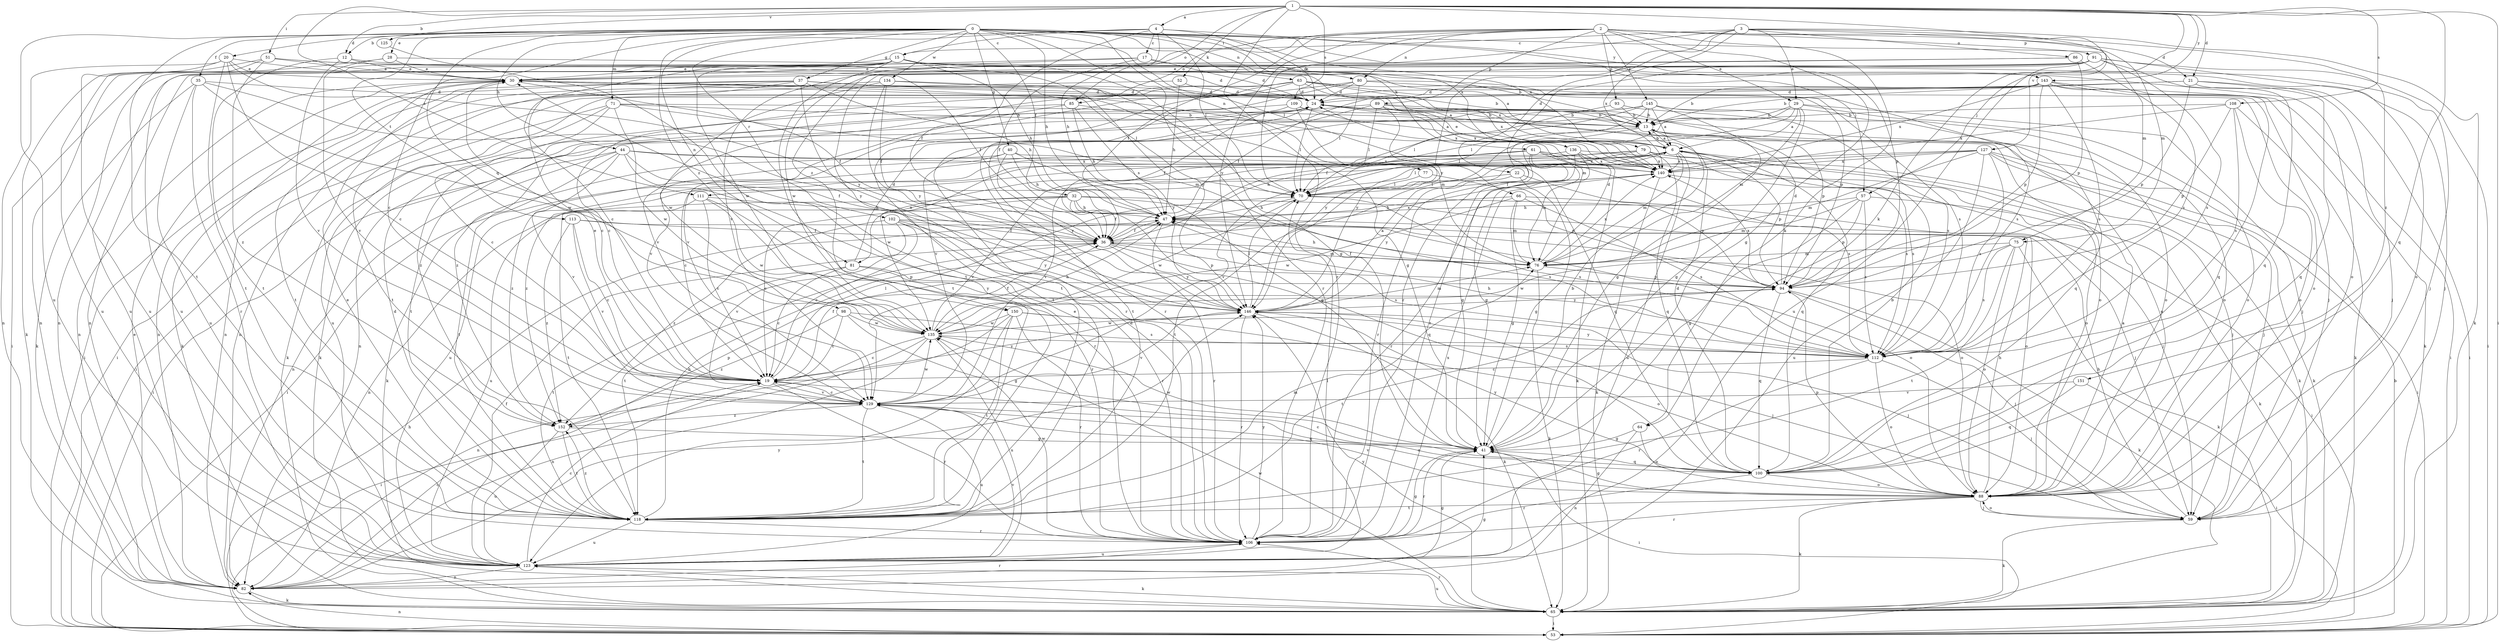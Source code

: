 strict digraph  {
0;
1;
2;
3;
4;
6;
12;
13;
15;
17;
19;
20;
21;
22;
24;
28;
29;
30;
32;
35;
36;
37;
40;
41;
44;
47;
51;
52;
53;
57;
59;
61;
63;
64;
65;
66;
70;
71;
75;
76;
77;
79;
80;
81;
82;
85;
86;
88;
89;
91;
93;
94;
98;
100;
102;
106;
108;
109;
111;
112;
113;
118;
123;
125;
127;
129;
134;
135;
136;
140;
143;
145;
146;
150;
151;
152;
0 -> 12  [label=b];
0 -> 20  [label=d];
0 -> 28  [label=e];
0 -> 32  [label=f];
0 -> 35  [label=f];
0 -> 37  [label=g];
0 -> 40  [label=g];
0 -> 44  [label=h];
0 -> 47  [label=h];
0 -> 57  [label=j];
0 -> 61  [label=k];
0 -> 63  [label=k];
0 -> 66  [label=l];
0 -> 71  [label=m];
0 -> 75  [label=m];
0 -> 77  [label=n];
0 -> 79  [label=n];
0 -> 80  [label=n];
0 -> 98  [label=q];
0 -> 102  [label=r];
0 -> 106  [label=r];
0 -> 113  [label=t];
0 -> 118  [label=t];
0 -> 123  [label=u];
0 -> 134  [label=w];
0 -> 136  [label=x];
0 -> 143  [label=y];
0 -> 150  [label=z];
1 -> 4  [label=a];
1 -> 12  [label=b];
1 -> 21  [label=d];
1 -> 51  [label=i];
1 -> 52  [label=i];
1 -> 53  [label=i];
1 -> 64  [label=k];
1 -> 85  [label=o];
1 -> 100  [label=q];
1 -> 106  [label=r];
1 -> 108  [label=s];
1 -> 109  [label=s];
1 -> 111  [label=s];
1 -> 125  [label=v];
1 -> 127  [label=v];
1 -> 143  [label=y];
2 -> 21  [label=d];
2 -> 29  [label=e];
2 -> 36  [label=f];
2 -> 41  [label=g];
2 -> 57  [label=j];
2 -> 64  [label=k];
2 -> 70  [label=l];
2 -> 80  [label=n];
2 -> 85  [label=o];
2 -> 89  [label=p];
2 -> 91  [label=p];
2 -> 93  [label=p];
2 -> 129  [label=v];
2 -> 145  [label=y];
2 -> 146  [label=y];
3 -> 15  [label=c];
3 -> 22  [label=d];
3 -> 29  [label=e];
3 -> 65  [label=k];
3 -> 75  [label=m];
3 -> 86  [label=o];
3 -> 140  [label=x];
3 -> 146  [label=y];
3 -> 150  [label=z];
3 -> 151  [label=z];
4 -> 15  [label=c];
4 -> 17  [label=c];
4 -> 19  [label=c];
4 -> 24  [label=d];
4 -> 36  [label=f];
4 -> 47  [label=h];
4 -> 70  [label=l];
4 -> 81  [label=n];
4 -> 94  [label=p];
6 -> 13  [label=b];
6 -> 65  [label=k];
6 -> 76  [label=m];
6 -> 81  [label=n];
6 -> 94  [label=p];
6 -> 100  [label=q];
6 -> 111  [label=s];
6 -> 118  [label=t];
6 -> 123  [label=u];
6 -> 129  [label=v];
6 -> 140  [label=x];
12 -> 30  [label=e];
12 -> 41  [label=g];
12 -> 118  [label=t];
12 -> 129  [label=v];
13 -> 6  [label=a];
13 -> 70  [label=l];
13 -> 88  [label=o];
13 -> 106  [label=r];
15 -> 13  [label=b];
15 -> 19  [label=c];
15 -> 30  [label=e];
15 -> 47  [label=h];
15 -> 53  [label=i];
15 -> 59  [label=j];
15 -> 82  [label=n];
15 -> 88  [label=o];
15 -> 118  [label=t];
15 -> 123  [label=u];
15 -> 135  [label=w];
15 -> 146  [label=y];
17 -> 24  [label=d];
17 -> 30  [label=e];
17 -> 36  [label=f];
17 -> 59  [label=j];
17 -> 123  [label=u];
19 -> 30  [label=e];
19 -> 36  [label=f];
19 -> 70  [label=l];
19 -> 106  [label=r];
19 -> 129  [label=v];
19 -> 146  [label=y];
20 -> 19  [label=c];
20 -> 30  [label=e];
20 -> 36  [label=f];
20 -> 82  [label=n];
20 -> 118  [label=t];
20 -> 123  [label=u];
20 -> 146  [label=y];
21 -> 13  [label=b];
21 -> 24  [label=d];
21 -> 53  [label=i];
21 -> 59  [label=j];
21 -> 94  [label=p];
21 -> 100  [label=q];
22 -> 41  [label=g];
22 -> 70  [label=l];
22 -> 94  [label=p];
22 -> 146  [label=y];
24 -> 13  [label=b];
24 -> 70  [label=l];
24 -> 88  [label=o];
24 -> 118  [label=t];
24 -> 140  [label=x];
28 -> 6  [label=a];
28 -> 30  [label=e];
28 -> 82  [label=n];
28 -> 129  [label=v];
29 -> 6  [label=a];
29 -> 13  [label=b];
29 -> 41  [label=g];
29 -> 59  [label=j];
29 -> 76  [label=m];
29 -> 88  [label=o];
29 -> 106  [label=r];
29 -> 146  [label=y];
30 -> 24  [label=d];
30 -> 36  [label=f];
30 -> 41  [label=g];
30 -> 65  [label=k];
30 -> 70  [label=l];
30 -> 82  [label=n];
30 -> 118  [label=t];
32 -> 19  [label=c];
32 -> 36  [label=f];
32 -> 47  [label=h];
32 -> 82  [label=n];
32 -> 88  [label=o];
32 -> 100  [label=q];
32 -> 112  [label=s];
32 -> 118  [label=t];
35 -> 24  [label=d];
35 -> 65  [label=k];
35 -> 106  [label=r];
35 -> 123  [label=u];
35 -> 135  [label=w];
35 -> 146  [label=y];
36 -> 76  [label=m];
36 -> 94  [label=p];
36 -> 112  [label=s];
36 -> 118  [label=t];
36 -> 140  [label=x];
36 -> 146  [label=y];
37 -> 6  [label=a];
37 -> 19  [label=c];
37 -> 24  [label=d];
37 -> 47  [label=h];
37 -> 53  [label=i];
37 -> 76  [label=m];
37 -> 82  [label=n];
37 -> 106  [label=r];
37 -> 118  [label=t];
40 -> 41  [label=g];
40 -> 47  [label=h];
40 -> 65  [label=k];
40 -> 123  [label=u];
40 -> 140  [label=x];
40 -> 146  [label=y];
41 -> 13  [label=b];
41 -> 53  [label=i];
41 -> 100  [label=q];
41 -> 106  [label=r];
41 -> 135  [label=w];
44 -> 36  [label=f];
44 -> 53  [label=i];
44 -> 82  [label=n];
44 -> 100  [label=q];
44 -> 106  [label=r];
44 -> 118  [label=t];
44 -> 129  [label=v];
44 -> 140  [label=x];
47 -> 36  [label=f];
47 -> 106  [label=r];
51 -> 24  [label=d];
51 -> 30  [label=e];
51 -> 65  [label=k];
51 -> 123  [label=u];
51 -> 140  [label=x];
51 -> 152  [label=z];
52 -> 24  [label=d];
52 -> 47  [label=h];
52 -> 82  [label=n];
53 -> 13  [label=b];
53 -> 47  [label=h];
53 -> 82  [label=n];
57 -> 41  [label=g];
57 -> 47  [label=h];
57 -> 65  [label=k];
57 -> 76  [label=m];
57 -> 94  [label=p];
57 -> 112  [label=s];
59 -> 47  [label=h];
59 -> 65  [label=k];
59 -> 88  [label=o];
61 -> 41  [label=g];
61 -> 53  [label=i];
61 -> 76  [label=m];
61 -> 88  [label=o];
61 -> 112  [label=s];
61 -> 135  [label=w];
61 -> 140  [label=x];
61 -> 152  [label=z];
63 -> 13  [label=b];
63 -> 19  [label=c];
63 -> 24  [label=d];
63 -> 82  [label=n];
63 -> 94  [label=p];
63 -> 112  [label=s];
63 -> 123  [label=u];
63 -> 129  [label=v];
63 -> 140  [label=x];
64 -> 41  [label=g];
64 -> 82  [label=n];
64 -> 88  [label=o];
65 -> 53  [label=i];
65 -> 106  [label=r];
65 -> 123  [label=u];
65 -> 135  [label=w];
65 -> 146  [label=y];
66 -> 41  [label=g];
66 -> 47  [label=h];
66 -> 59  [label=j];
66 -> 76  [label=m];
66 -> 112  [label=s];
66 -> 135  [label=w];
70 -> 47  [label=h];
70 -> 53  [label=i];
70 -> 112  [label=s];
70 -> 135  [label=w];
71 -> 13  [label=b];
71 -> 19  [label=c];
71 -> 53  [label=i];
71 -> 65  [label=k];
71 -> 76  [label=m];
71 -> 88  [label=o];
71 -> 135  [label=w];
75 -> 65  [label=k];
75 -> 76  [label=m];
75 -> 88  [label=o];
75 -> 112  [label=s];
75 -> 118  [label=t];
75 -> 135  [label=w];
76 -> 24  [label=d];
76 -> 36  [label=f];
76 -> 47  [label=h];
76 -> 65  [label=k];
76 -> 94  [label=p];
76 -> 140  [label=x];
77 -> 70  [label=l];
77 -> 94  [label=p];
79 -> 47  [label=h];
79 -> 59  [label=j];
79 -> 70  [label=l];
79 -> 100  [label=q];
79 -> 112  [label=s];
79 -> 129  [label=v];
79 -> 140  [label=x];
80 -> 24  [label=d];
80 -> 70  [label=l];
80 -> 88  [label=o];
80 -> 106  [label=r];
80 -> 112  [label=s];
80 -> 129  [label=v];
81 -> 19  [label=c];
81 -> 24  [label=d];
81 -> 94  [label=p];
81 -> 118  [label=t];
81 -> 146  [label=y];
82 -> 19  [label=c];
82 -> 30  [label=e];
82 -> 41  [label=g];
82 -> 65  [label=k];
82 -> 106  [label=r];
82 -> 146  [label=y];
85 -> 13  [label=b];
85 -> 47  [label=h];
85 -> 65  [label=k];
85 -> 129  [label=v];
85 -> 146  [label=y];
86 -> 30  [label=e];
86 -> 82  [label=n];
86 -> 94  [label=p];
86 -> 112  [label=s];
88 -> 6  [label=a];
88 -> 41  [label=g];
88 -> 47  [label=h];
88 -> 59  [label=j];
88 -> 65  [label=k];
88 -> 94  [label=p];
88 -> 106  [label=r];
88 -> 118  [label=t];
88 -> 129  [label=v];
89 -> 13  [label=b];
89 -> 70  [label=l];
89 -> 94  [label=p];
89 -> 129  [label=v];
89 -> 140  [label=x];
89 -> 146  [label=y];
89 -> 152  [label=z];
91 -> 30  [label=e];
91 -> 53  [label=i];
91 -> 88  [label=o];
91 -> 100  [label=q];
91 -> 106  [label=r];
91 -> 112  [label=s];
91 -> 118  [label=t];
91 -> 123  [label=u];
91 -> 135  [label=w];
93 -> 13  [label=b];
93 -> 70  [label=l];
93 -> 112  [label=s];
94 -> 24  [label=d];
94 -> 59  [label=j];
94 -> 65  [label=k];
94 -> 100  [label=q];
94 -> 118  [label=t];
94 -> 140  [label=x];
94 -> 146  [label=y];
98 -> 19  [label=c];
98 -> 41  [label=g];
98 -> 112  [label=s];
98 -> 135  [label=w];
98 -> 152  [label=z];
100 -> 13  [label=b];
100 -> 19  [label=c];
100 -> 24  [label=d];
100 -> 88  [label=o];
100 -> 106  [label=r];
100 -> 146  [label=y];
102 -> 19  [label=c];
102 -> 36  [label=f];
102 -> 88  [label=o];
102 -> 106  [label=r];
102 -> 129  [label=v];
102 -> 146  [label=y];
102 -> 152  [label=z];
106 -> 24  [label=d];
106 -> 30  [label=e];
106 -> 41  [label=g];
106 -> 123  [label=u];
106 -> 135  [label=w];
106 -> 140  [label=x];
106 -> 146  [label=y];
108 -> 13  [label=b];
108 -> 65  [label=k];
108 -> 88  [label=o];
108 -> 94  [label=p];
108 -> 112  [label=s];
108 -> 140  [label=x];
109 -> 6  [label=a];
109 -> 13  [label=b];
109 -> 36  [label=f];
109 -> 76  [label=m];
109 -> 152  [label=z];
111 -> 19  [label=c];
111 -> 47  [label=h];
111 -> 106  [label=r];
111 -> 123  [label=u];
111 -> 135  [label=w];
112 -> 19  [label=c];
112 -> 47  [label=h];
112 -> 59  [label=j];
112 -> 88  [label=o];
112 -> 106  [label=r];
112 -> 146  [label=y];
113 -> 19  [label=c];
113 -> 36  [label=f];
113 -> 88  [label=o];
113 -> 129  [label=v];
113 -> 152  [label=z];
118 -> 24  [label=d];
118 -> 30  [label=e];
118 -> 47  [label=h];
118 -> 76  [label=m];
118 -> 106  [label=r];
118 -> 123  [label=u];
118 -> 152  [label=z];
123 -> 19  [label=c];
123 -> 36  [label=f];
123 -> 41  [label=g];
123 -> 65  [label=k];
123 -> 70  [label=l];
123 -> 82  [label=n];
123 -> 129  [label=v];
125 -> 118  [label=t];
127 -> 53  [label=i];
127 -> 59  [label=j];
127 -> 65  [label=k];
127 -> 76  [label=m];
127 -> 112  [label=s];
127 -> 123  [label=u];
127 -> 129  [label=v];
127 -> 140  [label=x];
127 -> 152  [label=z];
129 -> 19  [label=c];
129 -> 88  [label=o];
129 -> 100  [label=q];
129 -> 118  [label=t];
129 -> 123  [label=u];
129 -> 135  [label=w];
129 -> 152  [label=z];
134 -> 24  [label=d];
134 -> 36  [label=f];
134 -> 53  [label=i];
134 -> 70  [label=l];
134 -> 135  [label=w];
134 -> 146  [label=y];
135 -> 19  [label=c];
135 -> 36  [label=f];
135 -> 47  [label=h];
135 -> 53  [label=i];
135 -> 82  [label=n];
135 -> 112  [label=s];
135 -> 123  [label=u];
136 -> 19  [label=c];
136 -> 41  [label=g];
136 -> 65  [label=k];
136 -> 106  [label=r];
136 -> 112  [label=s];
136 -> 140  [label=x];
140 -> 30  [label=e];
140 -> 59  [label=j];
140 -> 65  [label=k];
140 -> 70  [label=l];
143 -> 13  [label=b];
143 -> 24  [label=d];
143 -> 36  [label=f];
143 -> 53  [label=i];
143 -> 59  [label=j];
143 -> 65  [label=k];
143 -> 94  [label=p];
143 -> 100  [label=q];
143 -> 112  [label=s];
143 -> 118  [label=t];
143 -> 140  [label=x];
145 -> 6  [label=a];
145 -> 13  [label=b];
145 -> 36  [label=f];
145 -> 41  [label=g];
145 -> 70  [label=l];
145 -> 82  [label=n];
145 -> 88  [label=o];
145 -> 100  [label=q];
145 -> 118  [label=t];
146 -> 6  [label=a];
146 -> 59  [label=j];
146 -> 65  [label=k];
146 -> 70  [label=l];
146 -> 76  [label=m];
146 -> 106  [label=r];
146 -> 129  [label=v];
146 -> 135  [label=w];
150 -> 59  [label=j];
150 -> 82  [label=n];
150 -> 88  [label=o];
150 -> 106  [label=r];
150 -> 118  [label=t];
150 -> 123  [label=u];
150 -> 135  [label=w];
151 -> 53  [label=i];
151 -> 100  [label=q];
151 -> 129  [label=v];
152 -> 41  [label=g];
152 -> 94  [label=p];
152 -> 118  [label=t];
152 -> 123  [label=u];
}

